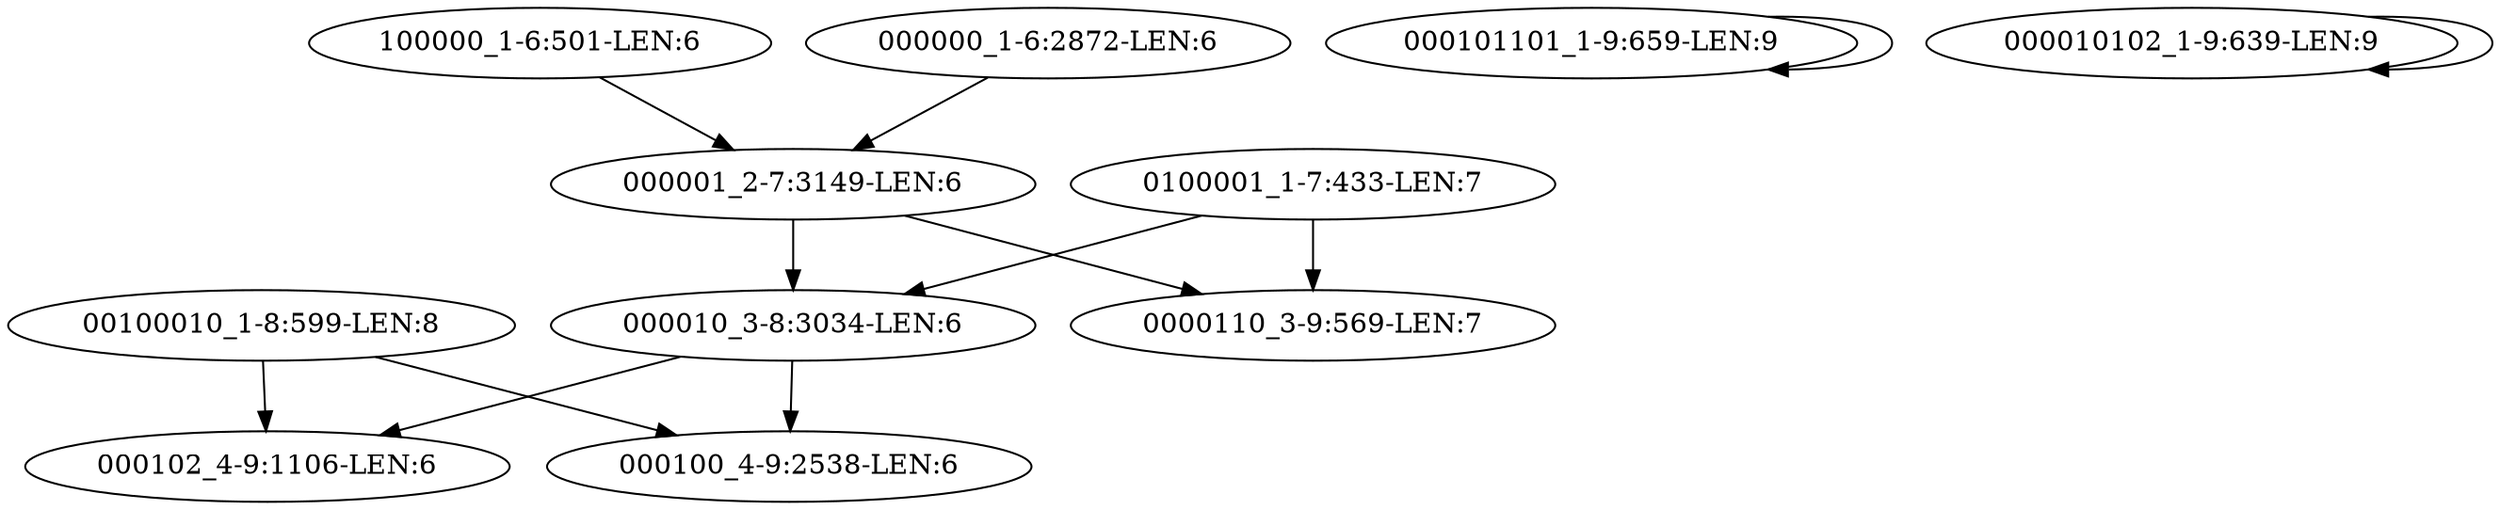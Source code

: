 digraph G {
    "100000_1-6:501-LEN:6" -> "000001_2-7:3149-LEN:6";
    "000000_1-6:2872-LEN:6" -> "000001_2-7:3149-LEN:6";
    "000010_3-8:3034-LEN:6" -> "000102_4-9:1106-LEN:6";
    "000010_3-8:3034-LEN:6" -> "000100_4-9:2538-LEN:6";
    "000101101_1-9:659-LEN:9" -> "000101101_1-9:659-LEN:9";
    "000010102_1-9:639-LEN:9" -> "000010102_1-9:639-LEN:9";
    "000001_2-7:3149-LEN:6" -> "000010_3-8:3034-LEN:6";
    "000001_2-7:3149-LEN:6" -> "0000110_3-9:569-LEN:7";
    "0100001_1-7:433-LEN:7" -> "000010_3-8:3034-LEN:6";
    "0100001_1-7:433-LEN:7" -> "0000110_3-9:569-LEN:7";
    "00100010_1-8:599-LEN:8" -> "000102_4-9:1106-LEN:6";
    "00100010_1-8:599-LEN:8" -> "000100_4-9:2538-LEN:6";
}
